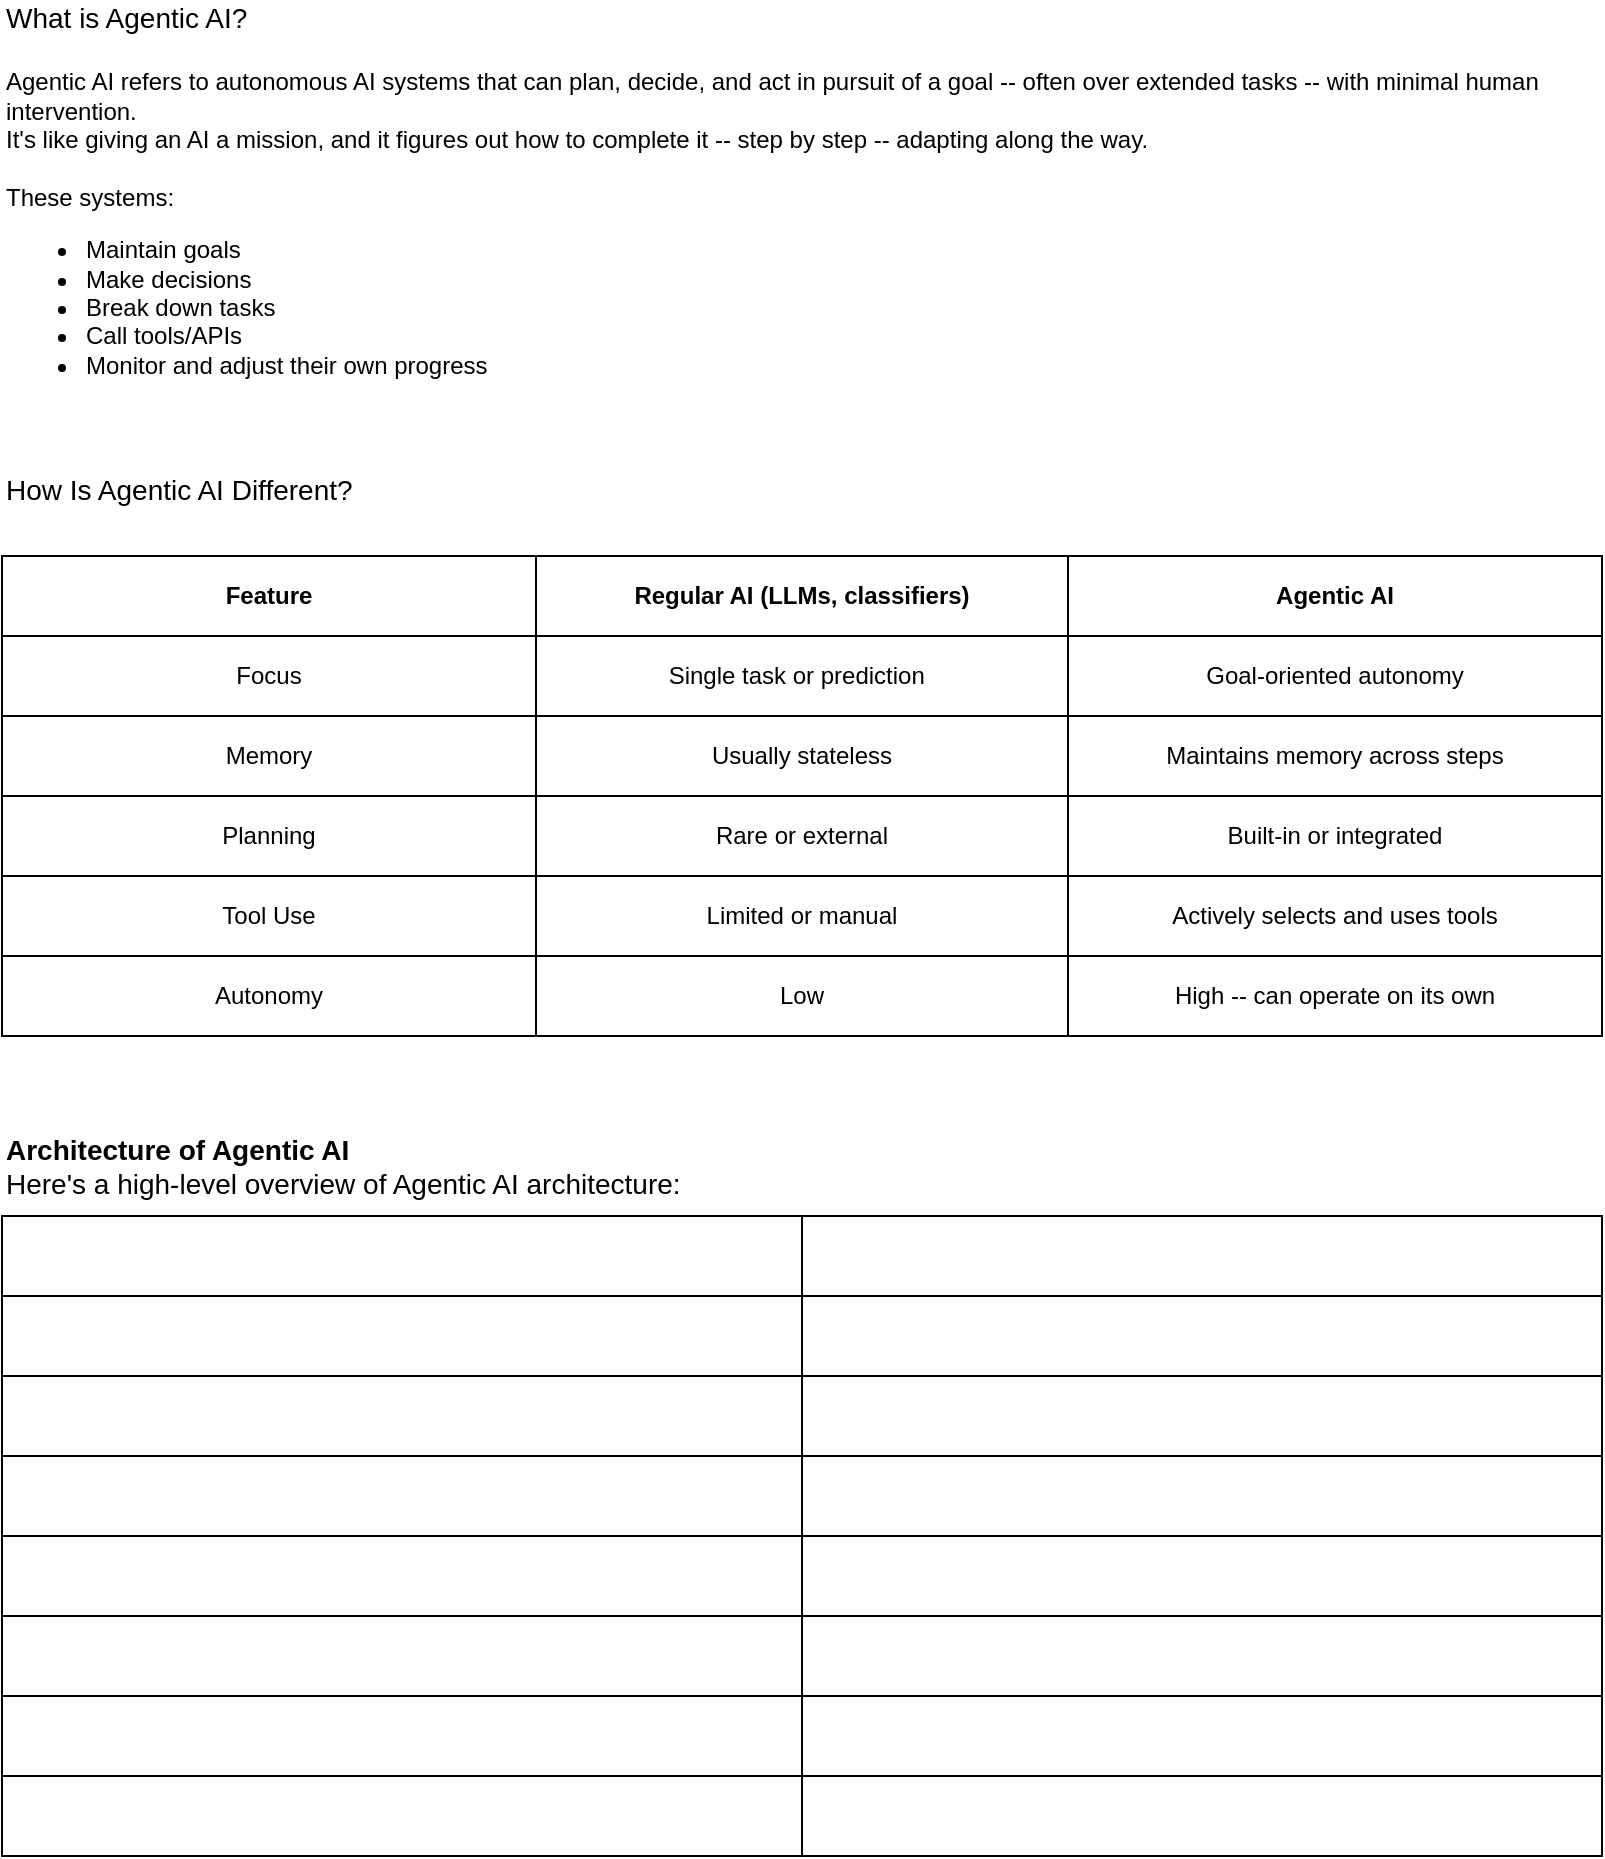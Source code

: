 <mxfile version="28.0.7">
  <diagram name="Page-1" id="ud4ffDmu5Z98EnHz-Ld9">
    <mxGraphModel dx="1853" dy="734" grid="1" gridSize="10" guides="1" tooltips="1" connect="1" arrows="1" fold="1" page="1" pageScale="1" pageWidth="850" pageHeight="1100" math="0" shadow="0">
      <root>
        <mxCell id="0" />
        <mxCell id="1" parent="0" />
        <mxCell id="W2Su8uCCXEmHzZ2Cs9Iy-1" value="&lt;div&gt;&lt;font style=&quot;font-size: 14px;&quot;&gt;What is Agentic AI?&lt;/font&gt;&lt;/div&gt;&lt;div&gt;&lt;font style=&quot;font-size: 14px;&quot;&gt;&lt;br&gt;&lt;/font&gt;&lt;/div&gt;Agentic AI refers to autonomous AI systems that can plan, decide, and act in pursuit of a goal -- often over extended tasks -- with minimal human intervention.&lt;br&gt;&lt;div&gt;It&#39;s like giving an AI a mission, and it figures out how to complete it -- step by step -- adapting along the way.&lt;/div&gt;&lt;div&gt;&lt;br&gt;&lt;/div&gt;&lt;div&gt;These systems:&lt;/div&gt;&lt;div&gt;&lt;ul&gt;&lt;li&gt;Maintain goals&lt;/li&gt;&lt;li&gt;Make decisions&lt;/li&gt;&lt;li&gt;Break down tasks &lt;br&gt;&lt;/li&gt;&lt;li&gt;Call tools/APIs&lt;/li&gt;&lt;li&gt;Monitor and adjust their own progress&lt;br&gt;&lt;/li&gt;&lt;/ul&gt;&lt;/div&gt;&lt;div&gt;&lt;br&gt;&lt;/div&gt;" style="text;html=1;align=left;verticalAlign=middle;whiteSpace=wrap;rounded=0;" parent="1" vertex="1">
          <mxGeometry x="40" y="110" width="800" height="160" as="geometry" />
        </mxCell>
        <mxCell id="KA8wCs6MOciPEU11_kaX-1" value="&lt;div&gt;&lt;font style=&quot;font-size: 14px;&quot;&gt;How Is Agentic AI Different?&lt;/font&gt;&lt;/div&gt;&lt;div&gt;&lt;font style=&quot;font-size: 13px;&quot;&gt;&lt;font style=&quot;font-size: 14px;&quot;&gt;&lt;span style=&quot;white-space: pre;&quot;&gt;&#x9;&lt;/span&gt;&lt;span style=&quot;white-space: pre;&quot;&gt;&#x9;&lt;/span&gt;&lt;span style=&quot;white-space: pre;&quot;&gt;&#x9;&lt;/span&gt;&lt;span style=&quot;white-space: pre;&quot;&gt;&#x9;&lt;/span&gt;&lt;span style=&quot;white-space: pre;&quot;&gt;&#x9;&lt;/span&gt;&lt;span style=&quot;white-space: pre;&quot;&gt;&#x9;&lt;/span&gt;&lt;span style=&quot;white-space: pre;&quot;&gt;&#x9;&lt;/span&gt;&lt;span style=&quot;white-space: pre;&quot;&gt;&#x9;&lt;/span&gt;&lt;span style=&quot;white-space: pre;&quot;&gt;&#x9;&lt;/span&gt;&lt;span style=&quot;white-space: pre;&quot;&gt;&#x9;&lt;/span&gt;&lt;span style=&quot;white-space: pre;&quot;&gt;&#x9;&lt;/span&gt;&lt;span style=&quot;white-space: pre;&quot;&gt;&#x9;&lt;/span&gt;&lt;/font&gt;&lt;br&gt;&lt;/font&gt;&lt;/div&gt;" style="text;html=1;align=left;verticalAlign=middle;whiteSpace=wrap;rounded=0;" vertex="1" parent="1">
          <mxGeometry x="40" y="320" width="800" height="30" as="geometry" />
        </mxCell>
        <mxCell id="KA8wCs6MOciPEU11_kaX-3" value="" style="shape=table;startSize=0;container=1;collapsible=0;childLayout=tableLayout;" vertex="1" parent="1">
          <mxGeometry x="40" y="360" width="800" height="240" as="geometry" />
        </mxCell>
        <mxCell id="KA8wCs6MOciPEU11_kaX-4" value="" style="shape=tableRow;horizontal=0;startSize=0;swimlaneHead=0;swimlaneBody=0;strokeColor=inherit;top=0;left=0;bottom=0;right=0;collapsible=0;dropTarget=0;fillColor=none;points=[[0,0.5],[1,0.5]];portConstraint=eastwest;" vertex="1" parent="KA8wCs6MOciPEU11_kaX-3">
          <mxGeometry width="800" height="40" as="geometry" />
        </mxCell>
        <mxCell id="KA8wCs6MOciPEU11_kaX-5" value="&lt;b&gt;Feature&lt;/b&gt;" style="shape=partialRectangle;html=1;whiteSpace=wrap;connectable=0;strokeColor=inherit;overflow=hidden;fillColor=none;top=0;left=0;bottom=0;right=0;pointerEvents=1;" vertex="1" parent="KA8wCs6MOciPEU11_kaX-4">
          <mxGeometry width="267" height="40" as="geometry">
            <mxRectangle width="267" height="40" as="alternateBounds" />
          </mxGeometry>
        </mxCell>
        <mxCell id="KA8wCs6MOciPEU11_kaX-6" value="&lt;b&gt;Regular AI (LLMs, classifiers)&lt;/b&gt;" style="shape=partialRectangle;html=1;whiteSpace=wrap;connectable=0;strokeColor=inherit;overflow=hidden;fillColor=none;top=0;left=0;bottom=0;right=0;pointerEvents=1;" vertex="1" parent="KA8wCs6MOciPEU11_kaX-4">
          <mxGeometry x="267" width="266" height="40" as="geometry">
            <mxRectangle width="266" height="40" as="alternateBounds" />
          </mxGeometry>
        </mxCell>
        <mxCell id="KA8wCs6MOciPEU11_kaX-7" value="&lt;b&gt;Agentic AI&lt;/b&gt;" style="shape=partialRectangle;html=1;whiteSpace=wrap;connectable=0;strokeColor=inherit;overflow=hidden;fillColor=none;top=0;left=0;bottom=0;right=0;pointerEvents=1;" vertex="1" parent="KA8wCs6MOciPEU11_kaX-4">
          <mxGeometry x="533" width="267" height="40" as="geometry">
            <mxRectangle width="267" height="40" as="alternateBounds" />
          </mxGeometry>
        </mxCell>
        <mxCell id="KA8wCs6MOciPEU11_kaX-8" value="" style="shape=tableRow;horizontal=0;startSize=0;swimlaneHead=0;swimlaneBody=0;strokeColor=inherit;top=0;left=0;bottom=0;right=0;collapsible=0;dropTarget=0;fillColor=none;points=[[0,0.5],[1,0.5]];portConstraint=eastwest;" vertex="1" parent="KA8wCs6MOciPEU11_kaX-3">
          <mxGeometry y="40" width="800" height="40" as="geometry" />
        </mxCell>
        <mxCell id="KA8wCs6MOciPEU11_kaX-9" value="Focus" style="shape=partialRectangle;html=1;whiteSpace=wrap;connectable=0;strokeColor=inherit;overflow=hidden;fillColor=none;top=0;left=0;bottom=0;right=0;pointerEvents=1;" vertex="1" parent="KA8wCs6MOciPEU11_kaX-8">
          <mxGeometry width="267" height="40" as="geometry">
            <mxRectangle width="267" height="40" as="alternateBounds" />
          </mxGeometry>
        </mxCell>
        <mxCell id="KA8wCs6MOciPEU11_kaX-10" value="Single task or prediction&lt;span style=&quot;white-space: pre;&quot;&gt;&#x9;&lt;/span&gt;" style="shape=partialRectangle;html=1;whiteSpace=wrap;connectable=0;strokeColor=inherit;overflow=hidden;fillColor=none;top=0;left=0;bottom=0;right=0;pointerEvents=1;" vertex="1" parent="KA8wCs6MOciPEU11_kaX-8">
          <mxGeometry x="267" width="266" height="40" as="geometry">
            <mxRectangle width="266" height="40" as="alternateBounds" />
          </mxGeometry>
        </mxCell>
        <mxCell id="KA8wCs6MOciPEU11_kaX-11" value="Goal-oriented autonomy" style="shape=partialRectangle;html=1;whiteSpace=wrap;connectable=0;strokeColor=inherit;overflow=hidden;fillColor=none;top=0;left=0;bottom=0;right=0;pointerEvents=1;" vertex="1" parent="KA8wCs6MOciPEU11_kaX-8">
          <mxGeometry x="533" width="267" height="40" as="geometry">
            <mxRectangle width="267" height="40" as="alternateBounds" />
          </mxGeometry>
        </mxCell>
        <mxCell id="KA8wCs6MOciPEU11_kaX-12" value="" style="shape=tableRow;horizontal=0;startSize=0;swimlaneHead=0;swimlaneBody=0;strokeColor=inherit;top=0;left=0;bottom=0;right=0;collapsible=0;dropTarget=0;fillColor=none;points=[[0,0.5],[1,0.5]];portConstraint=eastwest;" vertex="1" parent="KA8wCs6MOciPEU11_kaX-3">
          <mxGeometry y="80" width="800" height="40" as="geometry" />
        </mxCell>
        <mxCell id="KA8wCs6MOciPEU11_kaX-13" value="Memory" style="shape=partialRectangle;html=1;whiteSpace=wrap;connectable=0;strokeColor=inherit;overflow=hidden;fillColor=none;top=0;left=0;bottom=0;right=0;pointerEvents=1;" vertex="1" parent="KA8wCs6MOciPEU11_kaX-12">
          <mxGeometry width="267" height="40" as="geometry">
            <mxRectangle width="267" height="40" as="alternateBounds" />
          </mxGeometry>
        </mxCell>
        <mxCell id="KA8wCs6MOciPEU11_kaX-14" value="Usually stateless" style="shape=partialRectangle;html=1;whiteSpace=wrap;connectable=0;strokeColor=inherit;overflow=hidden;fillColor=none;top=0;left=0;bottom=0;right=0;pointerEvents=1;" vertex="1" parent="KA8wCs6MOciPEU11_kaX-12">
          <mxGeometry x="267" width="266" height="40" as="geometry">
            <mxRectangle width="266" height="40" as="alternateBounds" />
          </mxGeometry>
        </mxCell>
        <mxCell id="KA8wCs6MOciPEU11_kaX-15" value="Maintains memory across steps" style="shape=partialRectangle;html=1;whiteSpace=wrap;connectable=0;strokeColor=inherit;overflow=hidden;fillColor=none;top=0;left=0;bottom=0;right=0;pointerEvents=1;" vertex="1" parent="KA8wCs6MOciPEU11_kaX-12">
          <mxGeometry x="533" width="267" height="40" as="geometry">
            <mxRectangle width="267" height="40" as="alternateBounds" />
          </mxGeometry>
        </mxCell>
        <mxCell id="KA8wCs6MOciPEU11_kaX-16" value="" style="shape=tableRow;horizontal=0;startSize=0;swimlaneHead=0;swimlaneBody=0;strokeColor=inherit;top=0;left=0;bottom=0;right=0;collapsible=0;dropTarget=0;fillColor=none;points=[[0,0.5],[1,0.5]];portConstraint=eastwest;" vertex="1" parent="KA8wCs6MOciPEU11_kaX-3">
          <mxGeometry y="120" width="800" height="40" as="geometry" />
        </mxCell>
        <mxCell id="KA8wCs6MOciPEU11_kaX-17" value="Planning" style="shape=partialRectangle;html=1;whiteSpace=wrap;connectable=0;strokeColor=inherit;overflow=hidden;fillColor=none;top=0;left=0;bottom=0;right=0;pointerEvents=1;" vertex="1" parent="KA8wCs6MOciPEU11_kaX-16">
          <mxGeometry width="267" height="40" as="geometry">
            <mxRectangle width="267" height="40" as="alternateBounds" />
          </mxGeometry>
        </mxCell>
        <mxCell id="KA8wCs6MOciPEU11_kaX-18" value="Rare or external" style="shape=partialRectangle;html=1;whiteSpace=wrap;connectable=0;strokeColor=inherit;overflow=hidden;fillColor=none;top=0;left=0;bottom=0;right=0;pointerEvents=1;" vertex="1" parent="KA8wCs6MOciPEU11_kaX-16">
          <mxGeometry x="267" width="266" height="40" as="geometry">
            <mxRectangle width="266" height="40" as="alternateBounds" />
          </mxGeometry>
        </mxCell>
        <mxCell id="KA8wCs6MOciPEU11_kaX-19" value="Built-in or integrated" style="shape=partialRectangle;html=1;whiteSpace=wrap;connectable=0;strokeColor=inherit;overflow=hidden;fillColor=none;top=0;left=0;bottom=0;right=0;pointerEvents=1;" vertex="1" parent="KA8wCs6MOciPEU11_kaX-16">
          <mxGeometry x="533" width="267" height="40" as="geometry">
            <mxRectangle width="267" height="40" as="alternateBounds" />
          </mxGeometry>
        </mxCell>
        <mxCell id="KA8wCs6MOciPEU11_kaX-20" value="" style="shape=tableRow;horizontal=0;startSize=0;swimlaneHead=0;swimlaneBody=0;strokeColor=inherit;top=0;left=0;bottom=0;right=0;collapsible=0;dropTarget=0;fillColor=none;points=[[0,0.5],[1,0.5]];portConstraint=eastwest;" vertex="1" parent="KA8wCs6MOciPEU11_kaX-3">
          <mxGeometry y="160" width="800" height="40" as="geometry" />
        </mxCell>
        <mxCell id="KA8wCs6MOciPEU11_kaX-21" value="Tool Use" style="shape=partialRectangle;html=1;whiteSpace=wrap;connectable=0;strokeColor=inherit;overflow=hidden;fillColor=none;top=0;left=0;bottom=0;right=0;pointerEvents=1;" vertex="1" parent="KA8wCs6MOciPEU11_kaX-20">
          <mxGeometry width="267" height="40" as="geometry">
            <mxRectangle width="267" height="40" as="alternateBounds" />
          </mxGeometry>
        </mxCell>
        <mxCell id="KA8wCs6MOciPEU11_kaX-22" value="Limited or manual" style="shape=partialRectangle;html=1;whiteSpace=wrap;connectable=0;strokeColor=inherit;overflow=hidden;fillColor=none;top=0;left=0;bottom=0;right=0;pointerEvents=1;" vertex="1" parent="KA8wCs6MOciPEU11_kaX-20">
          <mxGeometry x="267" width="266" height="40" as="geometry">
            <mxRectangle width="266" height="40" as="alternateBounds" />
          </mxGeometry>
        </mxCell>
        <mxCell id="KA8wCs6MOciPEU11_kaX-23" value="Actively selects and uses tools" style="shape=partialRectangle;html=1;whiteSpace=wrap;connectable=0;strokeColor=inherit;overflow=hidden;fillColor=none;top=0;left=0;bottom=0;right=0;pointerEvents=1;" vertex="1" parent="KA8wCs6MOciPEU11_kaX-20">
          <mxGeometry x="533" width="267" height="40" as="geometry">
            <mxRectangle width="267" height="40" as="alternateBounds" />
          </mxGeometry>
        </mxCell>
        <mxCell id="KA8wCs6MOciPEU11_kaX-24" value="" style="shape=tableRow;horizontal=0;startSize=0;swimlaneHead=0;swimlaneBody=0;strokeColor=inherit;top=0;left=0;bottom=0;right=0;collapsible=0;dropTarget=0;fillColor=none;points=[[0,0.5],[1,0.5]];portConstraint=eastwest;" vertex="1" parent="KA8wCs6MOciPEU11_kaX-3">
          <mxGeometry y="200" width="800" height="40" as="geometry" />
        </mxCell>
        <mxCell id="KA8wCs6MOciPEU11_kaX-25" value="Autonomy" style="shape=partialRectangle;html=1;whiteSpace=wrap;connectable=0;strokeColor=inherit;overflow=hidden;fillColor=none;top=0;left=0;bottom=0;right=0;pointerEvents=1;" vertex="1" parent="KA8wCs6MOciPEU11_kaX-24">
          <mxGeometry width="267" height="40" as="geometry">
            <mxRectangle width="267" height="40" as="alternateBounds" />
          </mxGeometry>
        </mxCell>
        <mxCell id="KA8wCs6MOciPEU11_kaX-26" value="Low" style="shape=partialRectangle;html=1;whiteSpace=wrap;connectable=0;strokeColor=inherit;overflow=hidden;fillColor=none;top=0;left=0;bottom=0;right=0;pointerEvents=1;" vertex="1" parent="KA8wCs6MOciPEU11_kaX-24">
          <mxGeometry x="267" width="266" height="40" as="geometry">
            <mxRectangle width="266" height="40" as="alternateBounds" />
          </mxGeometry>
        </mxCell>
        <mxCell id="KA8wCs6MOciPEU11_kaX-27" value="High -- can operate on its own" style="shape=partialRectangle;html=1;whiteSpace=wrap;connectable=0;strokeColor=inherit;overflow=hidden;fillColor=none;top=0;left=0;bottom=0;right=0;pointerEvents=1;" vertex="1" parent="KA8wCs6MOciPEU11_kaX-24">
          <mxGeometry x="533" width="267" height="40" as="geometry">
            <mxRectangle width="267" height="40" as="alternateBounds" />
          </mxGeometry>
        </mxCell>
        <mxCell id="KA8wCs6MOciPEU11_kaX-28" value="&lt;div&gt;&lt;b&gt;Architecture of Agentic AI&lt;/b&gt;&lt;/div&gt;&lt;div&gt;Here&#39;s a high-level overview of Agentic AI architecture:&lt;br&gt;&lt;/div&gt;" style="text;html=1;align=left;verticalAlign=middle;whiteSpace=wrap;rounded=0;fontSize=14;" vertex="1" parent="1">
          <mxGeometry x="40" y="650" width="800" height="30" as="geometry" />
        </mxCell>
        <mxCell id="KA8wCs6MOciPEU11_kaX-29" value="" style="shape=table;startSize=0;container=1;collapsible=0;childLayout=tableLayout;" vertex="1" parent="1">
          <mxGeometry x="40" y="690" width="800" height="320" as="geometry" />
        </mxCell>
        <mxCell id="KA8wCs6MOciPEU11_kaX-30" value="" style="shape=tableRow;horizontal=0;startSize=0;swimlaneHead=0;swimlaneBody=0;strokeColor=inherit;top=0;left=0;bottom=0;right=0;collapsible=0;dropTarget=0;fillColor=none;points=[[0,0.5],[1,0.5]];portConstraint=eastwest;" vertex="1" parent="KA8wCs6MOciPEU11_kaX-29">
          <mxGeometry width="800" height="40" as="geometry" />
        </mxCell>
        <mxCell id="KA8wCs6MOciPEU11_kaX-31" value="" style="shape=partialRectangle;html=1;whiteSpace=wrap;connectable=0;strokeColor=inherit;overflow=hidden;fillColor=none;top=0;left=0;bottom=0;right=0;pointerEvents=1;" vertex="1" parent="KA8wCs6MOciPEU11_kaX-30">
          <mxGeometry width="400" height="40" as="geometry">
            <mxRectangle width="400" height="40" as="alternateBounds" />
          </mxGeometry>
        </mxCell>
        <mxCell id="KA8wCs6MOciPEU11_kaX-32" value="" style="shape=partialRectangle;html=1;whiteSpace=wrap;connectable=0;strokeColor=inherit;overflow=hidden;fillColor=none;top=0;left=0;bottom=0;right=0;pointerEvents=1;" vertex="1" parent="KA8wCs6MOciPEU11_kaX-30">
          <mxGeometry x="400" width="400" height="40" as="geometry">
            <mxRectangle width="400" height="40" as="alternateBounds" />
          </mxGeometry>
        </mxCell>
        <mxCell id="KA8wCs6MOciPEU11_kaX-33" value="" style="shape=tableRow;horizontal=0;startSize=0;swimlaneHead=0;swimlaneBody=0;strokeColor=inherit;top=0;left=0;bottom=0;right=0;collapsible=0;dropTarget=0;fillColor=none;points=[[0,0.5],[1,0.5]];portConstraint=eastwest;" vertex="1" parent="KA8wCs6MOciPEU11_kaX-29">
          <mxGeometry y="40" width="800" height="40" as="geometry" />
        </mxCell>
        <mxCell id="KA8wCs6MOciPEU11_kaX-34" value="" style="shape=partialRectangle;html=1;whiteSpace=wrap;connectable=0;strokeColor=inherit;overflow=hidden;fillColor=none;top=0;left=0;bottom=0;right=0;pointerEvents=1;" vertex="1" parent="KA8wCs6MOciPEU11_kaX-33">
          <mxGeometry width="400" height="40" as="geometry">
            <mxRectangle width="400" height="40" as="alternateBounds" />
          </mxGeometry>
        </mxCell>
        <mxCell id="KA8wCs6MOciPEU11_kaX-35" value="" style="shape=partialRectangle;html=1;whiteSpace=wrap;connectable=0;strokeColor=inherit;overflow=hidden;fillColor=none;top=0;left=0;bottom=0;right=0;pointerEvents=1;" vertex="1" parent="KA8wCs6MOciPEU11_kaX-33">
          <mxGeometry x="400" width="400" height="40" as="geometry">
            <mxRectangle width="400" height="40" as="alternateBounds" />
          </mxGeometry>
        </mxCell>
        <mxCell id="KA8wCs6MOciPEU11_kaX-36" value="" style="shape=tableRow;horizontal=0;startSize=0;swimlaneHead=0;swimlaneBody=0;strokeColor=inherit;top=0;left=0;bottom=0;right=0;collapsible=0;dropTarget=0;fillColor=none;points=[[0,0.5],[1,0.5]];portConstraint=eastwest;" vertex="1" parent="KA8wCs6MOciPEU11_kaX-29">
          <mxGeometry y="80" width="800" height="40" as="geometry" />
        </mxCell>
        <mxCell id="KA8wCs6MOciPEU11_kaX-37" value="" style="shape=partialRectangle;html=1;whiteSpace=wrap;connectable=0;strokeColor=inherit;overflow=hidden;fillColor=none;top=0;left=0;bottom=0;right=0;pointerEvents=1;" vertex="1" parent="KA8wCs6MOciPEU11_kaX-36">
          <mxGeometry width="400" height="40" as="geometry">
            <mxRectangle width="400" height="40" as="alternateBounds" />
          </mxGeometry>
        </mxCell>
        <mxCell id="KA8wCs6MOciPEU11_kaX-38" value="" style="shape=partialRectangle;html=1;whiteSpace=wrap;connectable=0;strokeColor=inherit;overflow=hidden;fillColor=none;top=0;left=0;bottom=0;right=0;pointerEvents=1;" vertex="1" parent="KA8wCs6MOciPEU11_kaX-36">
          <mxGeometry x="400" width="400" height="40" as="geometry">
            <mxRectangle width="400" height="40" as="alternateBounds" />
          </mxGeometry>
        </mxCell>
        <mxCell id="KA8wCs6MOciPEU11_kaX-39" value="" style="shape=tableRow;horizontal=0;startSize=0;swimlaneHead=0;swimlaneBody=0;strokeColor=inherit;top=0;left=0;bottom=0;right=0;collapsible=0;dropTarget=0;fillColor=none;points=[[0,0.5],[1,0.5]];portConstraint=eastwest;" vertex="1" parent="KA8wCs6MOciPEU11_kaX-29">
          <mxGeometry y="120" width="800" height="40" as="geometry" />
        </mxCell>
        <mxCell id="KA8wCs6MOciPEU11_kaX-40" value="" style="shape=partialRectangle;html=1;whiteSpace=wrap;connectable=0;strokeColor=inherit;overflow=hidden;fillColor=none;top=0;left=0;bottom=0;right=0;pointerEvents=1;" vertex="1" parent="KA8wCs6MOciPEU11_kaX-39">
          <mxGeometry width="400" height="40" as="geometry">
            <mxRectangle width="400" height="40" as="alternateBounds" />
          </mxGeometry>
        </mxCell>
        <mxCell id="KA8wCs6MOciPEU11_kaX-41" value="" style="shape=partialRectangle;html=1;whiteSpace=wrap;connectable=0;strokeColor=inherit;overflow=hidden;fillColor=none;top=0;left=0;bottom=0;right=0;pointerEvents=1;" vertex="1" parent="KA8wCs6MOciPEU11_kaX-39">
          <mxGeometry x="400" width="400" height="40" as="geometry">
            <mxRectangle width="400" height="40" as="alternateBounds" />
          </mxGeometry>
        </mxCell>
        <mxCell id="KA8wCs6MOciPEU11_kaX-42" value="" style="shape=tableRow;horizontal=0;startSize=0;swimlaneHead=0;swimlaneBody=0;strokeColor=inherit;top=0;left=0;bottom=0;right=0;collapsible=0;dropTarget=0;fillColor=none;points=[[0,0.5],[1,0.5]];portConstraint=eastwest;" vertex="1" parent="KA8wCs6MOciPEU11_kaX-29">
          <mxGeometry y="160" width="800" height="40" as="geometry" />
        </mxCell>
        <mxCell id="KA8wCs6MOciPEU11_kaX-43" value="" style="shape=partialRectangle;html=1;whiteSpace=wrap;connectable=0;strokeColor=inherit;overflow=hidden;fillColor=none;top=0;left=0;bottom=0;right=0;pointerEvents=1;" vertex="1" parent="KA8wCs6MOciPEU11_kaX-42">
          <mxGeometry width="400" height="40" as="geometry">
            <mxRectangle width="400" height="40" as="alternateBounds" />
          </mxGeometry>
        </mxCell>
        <mxCell id="KA8wCs6MOciPEU11_kaX-44" value="" style="shape=partialRectangle;html=1;whiteSpace=wrap;connectable=0;strokeColor=inherit;overflow=hidden;fillColor=none;top=0;left=0;bottom=0;right=0;pointerEvents=1;" vertex="1" parent="KA8wCs6MOciPEU11_kaX-42">
          <mxGeometry x="400" width="400" height="40" as="geometry">
            <mxRectangle width="400" height="40" as="alternateBounds" />
          </mxGeometry>
        </mxCell>
        <mxCell id="KA8wCs6MOciPEU11_kaX-45" value="" style="shape=tableRow;horizontal=0;startSize=0;swimlaneHead=0;swimlaneBody=0;strokeColor=inherit;top=0;left=0;bottom=0;right=0;collapsible=0;dropTarget=0;fillColor=none;points=[[0,0.5],[1,0.5]];portConstraint=eastwest;" vertex="1" parent="KA8wCs6MOciPEU11_kaX-29">
          <mxGeometry y="200" width="800" height="40" as="geometry" />
        </mxCell>
        <mxCell id="KA8wCs6MOciPEU11_kaX-46" value="" style="shape=partialRectangle;html=1;whiteSpace=wrap;connectable=0;strokeColor=inherit;overflow=hidden;fillColor=none;top=0;left=0;bottom=0;right=0;pointerEvents=1;" vertex="1" parent="KA8wCs6MOciPEU11_kaX-45">
          <mxGeometry width="400" height="40" as="geometry">
            <mxRectangle width="400" height="40" as="alternateBounds" />
          </mxGeometry>
        </mxCell>
        <mxCell id="KA8wCs6MOciPEU11_kaX-47" value="" style="shape=partialRectangle;html=1;whiteSpace=wrap;connectable=0;strokeColor=inherit;overflow=hidden;fillColor=none;top=0;left=0;bottom=0;right=0;pointerEvents=1;" vertex="1" parent="KA8wCs6MOciPEU11_kaX-45">
          <mxGeometry x="400" width="400" height="40" as="geometry">
            <mxRectangle width="400" height="40" as="alternateBounds" />
          </mxGeometry>
        </mxCell>
        <mxCell id="KA8wCs6MOciPEU11_kaX-48" value="" style="shape=tableRow;horizontal=0;startSize=0;swimlaneHead=0;swimlaneBody=0;strokeColor=inherit;top=0;left=0;bottom=0;right=0;collapsible=0;dropTarget=0;fillColor=none;points=[[0,0.5],[1,0.5]];portConstraint=eastwest;" vertex="1" parent="KA8wCs6MOciPEU11_kaX-29">
          <mxGeometry y="240" width="800" height="40" as="geometry" />
        </mxCell>
        <mxCell id="KA8wCs6MOciPEU11_kaX-49" value="" style="shape=partialRectangle;html=1;whiteSpace=wrap;connectable=0;strokeColor=inherit;overflow=hidden;fillColor=none;top=0;left=0;bottom=0;right=0;pointerEvents=1;" vertex="1" parent="KA8wCs6MOciPEU11_kaX-48">
          <mxGeometry width="400" height="40" as="geometry">
            <mxRectangle width="400" height="40" as="alternateBounds" />
          </mxGeometry>
        </mxCell>
        <mxCell id="KA8wCs6MOciPEU11_kaX-50" value="" style="shape=partialRectangle;html=1;whiteSpace=wrap;connectable=0;strokeColor=inherit;overflow=hidden;fillColor=none;top=0;left=0;bottom=0;right=0;pointerEvents=1;" vertex="1" parent="KA8wCs6MOciPEU11_kaX-48">
          <mxGeometry x="400" width="400" height="40" as="geometry">
            <mxRectangle width="400" height="40" as="alternateBounds" />
          </mxGeometry>
        </mxCell>
        <mxCell id="KA8wCs6MOciPEU11_kaX-51" value="" style="shape=tableRow;horizontal=0;startSize=0;swimlaneHead=0;swimlaneBody=0;strokeColor=inherit;top=0;left=0;bottom=0;right=0;collapsible=0;dropTarget=0;fillColor=none;points=[[0,0.5],[1,0.5]];portConstraint=eastwest;" vertex="1" parent="KA8wCs6MOciPEU11_kaX-29">
          <mxGeometry y="280" width="800" height="40" as="geometry" />
        </mxCell>
        <mxCell id="KA8wCs6MOciPEU11_kaX-52" value="" style="shape=partialRectangle;html=1;whiteSpace=wrap;connectable=0;strokeColor=inherit;overflow=hidden;fillColor=none;top=0;left=0;bottom=0;right=0;pointerEvents=1;" vertex="1" parent="KA8wCs6MOciPEU11_kaX-51">
          <mxGeometry width="400" height="40" as="geometry">
            <mxRectangle width="400" height="40" as="alternateBounds" />
          </mxGeometry>
        </mxCell>
        <mxCell id="KA8wCs6MOciPEU11_kaX-53" value="" style="shape=partialRectangle;html=1;whiteSpace=wrap;connectable=0;strokeColor=inherit;overflow=hidden;fillColor=none;top=0;left=0;bottom=0;right=0;pointerEvents=1;" vertex="1" parent="KA8wCs6MOciPEU11_kaX-51">
          <mxGeometry x="400" width="400" height="40" as="geometry">
            <mxRectangle width="400" height="40" as="alternateBounds" />
          </mxGeometry>
        </mxCell>
      </root>
    </mxGraphModel>
  </diagram>
</mxfile>
